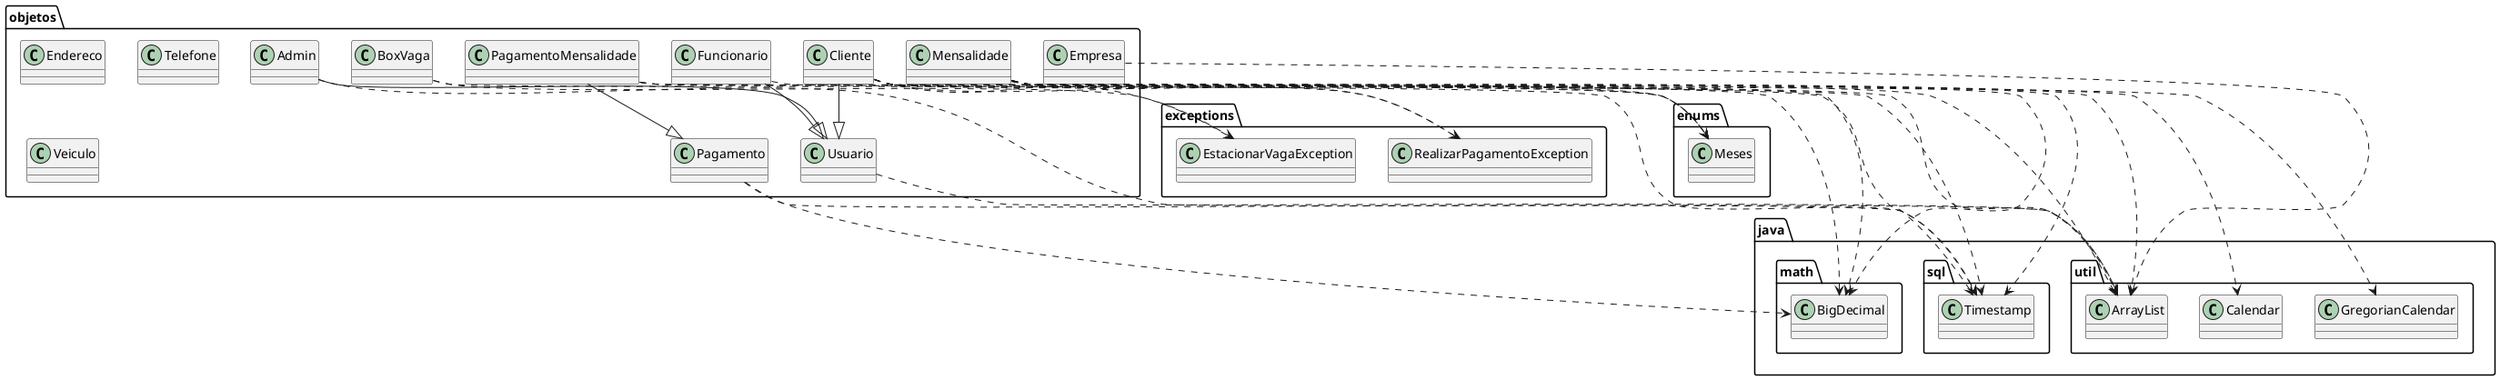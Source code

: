 @startuml
class enums.Meses
class exceptions.EstacionarVagaException
class exceptions.RealizarPagamentoException
class java.math.BigDecimal
class java.sql.Timestamp
class java.util.ArrayList
class java.util.Calendar
class java.util.GregorianCalendar
class objetos.Admin
class objetos.BoxVaga
class objetos.Cliente
class objetos.Empresa
class objetos.Endereco
class objetos.Funcionario
class objetos.Mensalidade
class objetos.Pagamento
class objetos.PagamentoMensalidade
class objetos.Telefone
class objetos.Usuario
class objetos.Veiculo
objetos.Admin ..> java.util.ArrayList
objetos.Admin --|> objetos.Usuario
objetos.BoxVaga ..> exceptions.EstacionarVagaException
objetos.BoxVaga ..> java.sql.Timestamp
objetos.Cliente ..> enums.Meses
objetos.Cliente ..> exceptions.EstacionarVagaException
objetos.Cliente ..> exceptions.RealizarPagamentoException
objetos.Cliente ..> java.math.BigDecimal
objetos.Cliente ..> java.sql.Timestamp
objetos.Cliente ..> java.util.ArrayList
objetos.Cliente --|> objetos.Usuario
objetos.Empresa ..> java.util.ArrayList
objetos.Funcionario ..> java.util.ArrayList
objetos.Funcionario --|> objetos.Usuario
objetos.Mensalidade ..> enums.Meses
objetos.Mensalidade ..> exceptions.RealizarPagamentoException
objetos.Mensalidade ..> java.math.BigDecimal
objetos.Mensalidade ..> java.sql.Timestamp
objetos.Mensalidade ..> java.util.ArrayList
objetos.Mensalidade ..> java.util.Calendar
objetos.Mensalidade ..> java.util.GregorianCalendar
objetos.Pagamento ..> java.math.BigDecimal
objetos.Pagamento ..> java.sql.Timestamp
objetos.PagamentoMensalidade ..> enums.Meses
objetos.PagamentoMensalidade ..> java.math.BigDecimal
objetos.PagamentoMensalidade ..> java.sql.Timestamp
objetos.PagamentoMensalidade --|> objetos.Pagamento
objetos.Usuario ..> java.util.ArrayList
@enduml